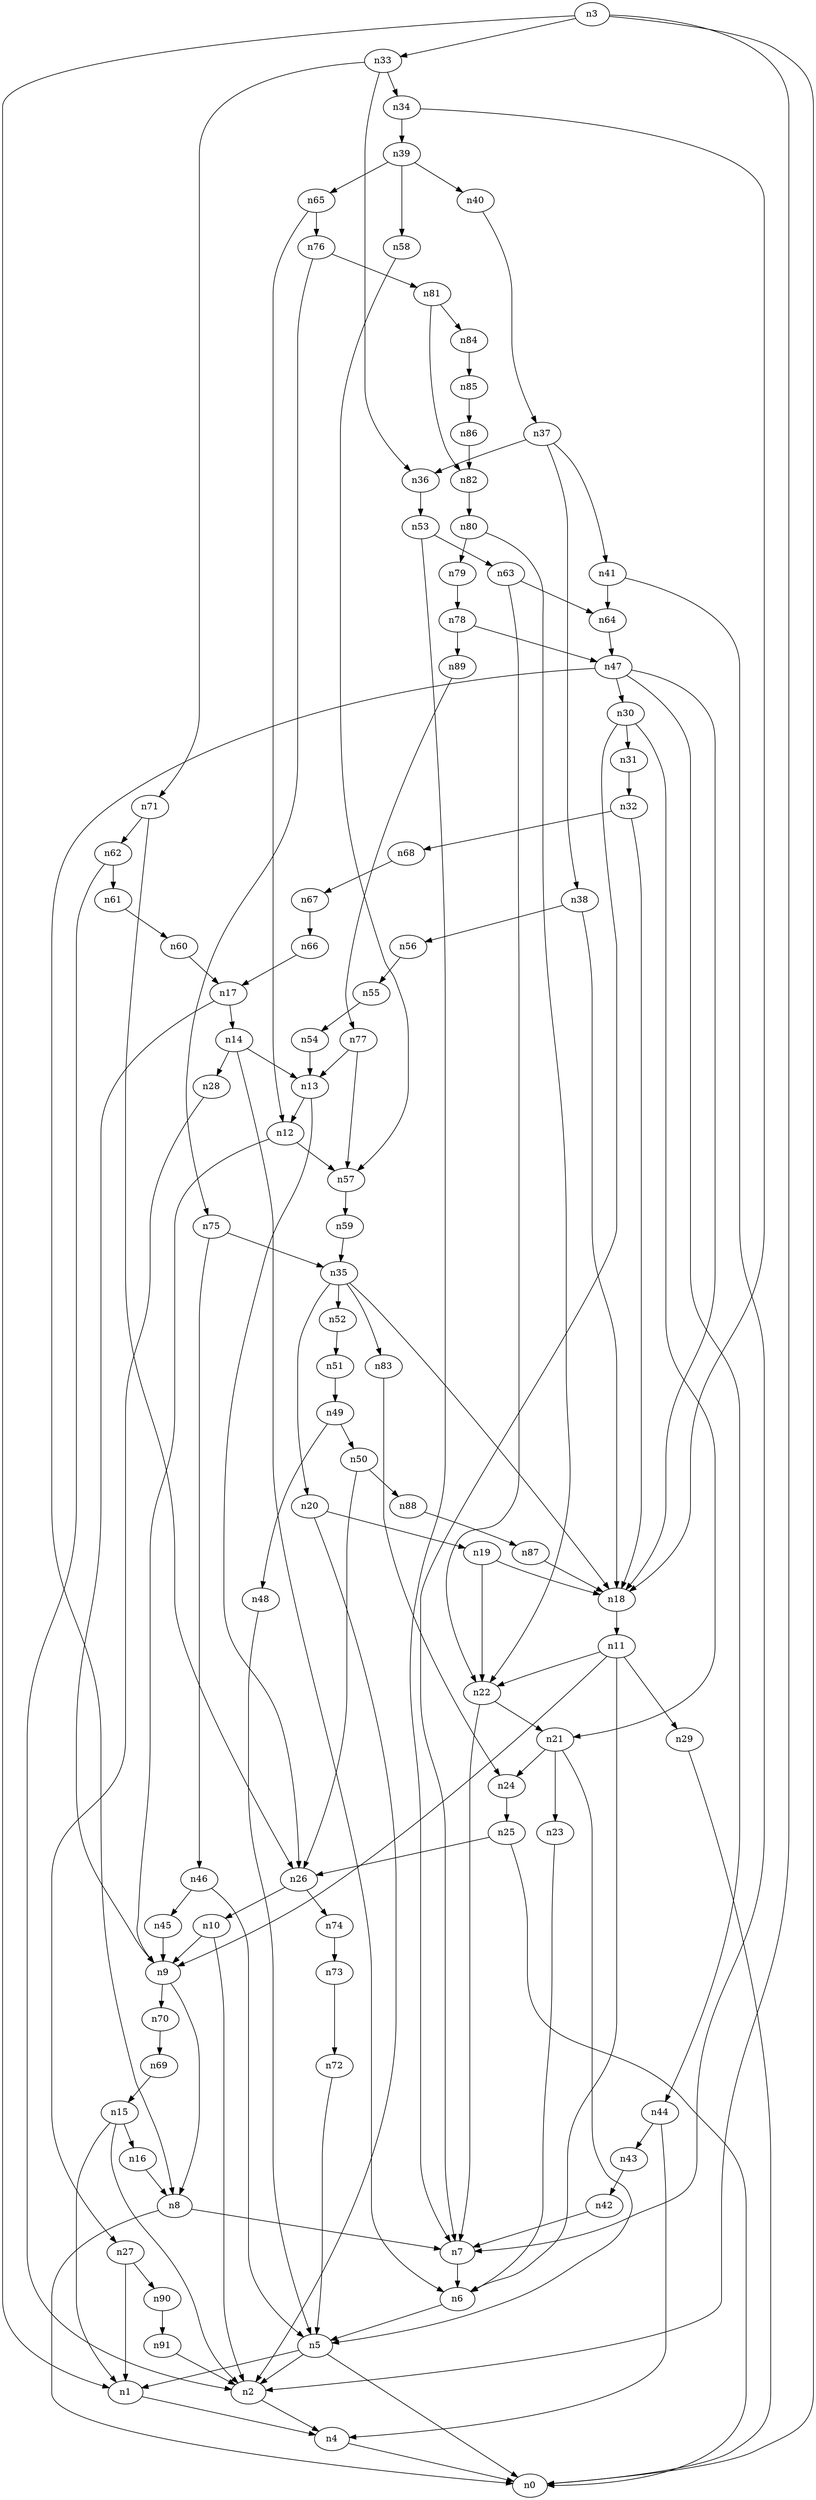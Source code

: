 digraph G {
	n1 -> n4	 [_graphml_id=e4];
	n2 -> n4	 [_graphml_id=e7];
	n3 -> n0	 [_graphml_id=e0];
	n3 -> n1	 [_graphml_id=e3];
	n3 -> n2	 [_graphml_id=e6];
	n3 -> n33	 [_graphml_id=e51];
	n4 -> n0	 [_graphml_id=e1];
	n5 -> n0	 [_graphml_id=e2];
	n5 -> n1	 [_graphml_id=e5];
	n5 -> n2	 [_graphml_id=e8];
	n6 -> n5	 [_graphml_id=e9];
	n7 -> n6	 [_graphml_id=e10];
	n8 -> n0	 [_graphml_id=e12];
	n8 -> n7	 [_graphml_id=e11];
	n9 -> n8	 [_graphml_id=e13];
	n9 -> n70	 [_graphml_id=e113];
	n10 -> n2	 [_graphml_id=e15];
	n10 -> n9	 [_graphml_id=e14];
	n11 -> n6	 [_graphml_id=e17];
	n11 -> n9	 [_graphml_id=e16];
	n11 -> n22	 [_graphml_id=e33];
	n11 -> n29	 [_graphml_id=e45];
	n12 -> n9	 [_graphml_id=e18];
	n12 -> n57	 [_graphml_id=e91];
	n13 -> n12	 [_graphml_id=e19];
	n13 -> n26	 [_graphml_id=e66];
	n14 -> n6	 [_graphml_id=e21];
	n14 -> n13	 [_graphml_id=e20];
	n14 -> n28	 [_graphml_id=e43];
	n15 -> n1	 [_graphml_id=e22];
	n15 -> n2	 [_graphml_id=e96];
	n15 -> n16	 [_graphml_id=e23];
	n16 -> n8	 [_graphml_id=e24];
	n17 -> n9	 [_graphml_id=e26];
	n17 -> n14	 [_graphml_id=e25];
	n18 -> n11	 [_graphml_id=e27];
	n19 -> n18	 [_graphml_id=e28];
	n19 -> n22	 [_graphml_id=e56];
	n20 -> n2	 [_graphml_id=e30];
	n20 -> n19	 [_graphml_id=e29];
	n21 -> n5	 [_graphml_id=e31];
	n21 -> n23	 [_graphml_id=e35];
	n21 -> n24	 [_graphml_id=e37];
	n22 -> n7	 [_graphml_id=e36];
	n22 -> n21	 [_graphml_id=e32];
	n23 -> n6	 [_graphml_id=e34];
	n24 -> n25	 [_graphml_id=e38];
	n25 -> n0	 [_graphml_id=e46];
	n25 -> n26	 [_graphml_id=e39];
	n26 -> n10	 [_graphml_id=e40];
	n26 -> n74	 [_graphml_id=e120];
	n27 -> n1	 [_graphml_id=e41];
	n27 -> n90	 [_graphml_id=e147];
	n28 -> n27	 [_graphml_id=e42];
	n29 -> n0	 [_graphml_id=e44];
	n30 -> n7	 [_graphml_id=e136];
	n30 -> n21	 [_graphml_id=e47];
	n30 -> n31	 [_graphml_id=e48];
	n31 -> n32	 [_graphml_id=e49];
	n32 -> n18	 [_graphml_id=e50];
	n32 -> n68	 [_graphml_id=e110];
	n33 -> n34	 [_graphml_id=e52];
	n33 -> n36	 [_graphml_id=e57];
	n33 -> n71	 [_graphml_id=e114];
	n34 -> n18	 [_graphml_id=e53];
	n34 -> n39	 [_graphml_id=e61];
	n35 -> n18	 [_graphml_id=e54];
	n35 -> n20	 [_graphml_id=e55];
	n35 -> n52	 [_graphml_id=e83];
	n35 -> n83	 [_graphml_id=e134];
	n36 -> n53	 [_graphml_id=e84];
	n37 -> n36	 [_graphml_id=e58];
	n37 -> n38	 [_graphml_id=e59];
	n37 -> n41	 [_graphml_id=e64];
	n38 -> n18	 [_graphml_id=e60];
	n38 -> n56	 [_graphml_id=e90];
	n39 -> n40	 [_graphml_id=e62];
	n39 -> n58	 [_graphml_id=e93];
	n39 -> n65	 [_graphml_id=e104];
	n40 -> n37	 [_graphml_id=e63];
	n41 -> n7	 [_graphml_id=e65];
	n41 -> n64	 [_graphml_id=e103];
	n42 -> n7	 [_graphml_id=e67];
	n43 -> n42	 [_graphml_id=e68];
	n44 -> n4	 [_graphml_id=e70];
	n44 -> n43	 [_graphml_id=e69];
	n45 -> n9	 [_graphml_id=e71];
	n46 -> n5	 [_graphml_id=e73];
	n46 -> n45	 [_graphml_id=e72];
	n47 -> n8	 [_graphml_id=e75];
	n47 -> n18	 [_graphml_id=e74];
	n47 -> n30	 [_graphml_id=e76];
	n47 -> n44	 [_graphml_id=e86];
	n48 -> n5	 [_graphml_id=e77];
	n49 -> n48	 [_graphml_id=e78];
	n49 -> n50	 [_graphml_id=e79];
	n50 -> n26	 [_graphml_id=e80];
	n50 -> n88	 [_graphml_id=e143];
	n51 -> n49	 [_graphml_id=e81];
	n52 -> n51	 [_graphml_id=e82];
	n53 -> n7	 [_graphml_id=e85];
	n53 -> n63	 [_graphml_id=e101];
	n54 -> n13	 [_graphml_id=e87];
	n55 -> n54	 [_graphml_id=e88];
	n56 -> n55	 [_graphml_id=e89];
	n57 -> n59	 [_graphml_id=e94];
	n58 -> n57	 [_graphml_id=e92];
	n59 -> n35	 [_graphml_id=e95];
	n60 -> n17	 [_graphml_id=e97];
	n61 -> n60	 [_graphml_id=e98];
	n62 -> n2	 [_graphml_id=e100];
	n62 -> n61	 [_graphml_id=e99];
	n63 -> n22	 [_graphml_id=e106];
	n63 -> n64	 [_graphml_id=e102];
	n64 -> n47	 [_graphml_id=e146];
	n65 -> n12	 [_graphml_id=e105];
	n65 -> n76	 [_graphml_id=e123];
	n66 -> n17	 [_graphml_id=e107];
	n67 -> n66	 [_graphml_id=e108];
	n68 -> n67	 [_graphml_id=e109];
	n69 -> n15	 [_graphml_id=e111];
	n70 -> n69	 [_graphml_id=e112];
	n71 -> n26	 [_graphml_id=e115];
	n71 -> n62	 [_graphml_id=e116];
	n72 -> n5	 [_graphml_id=e117];
	n73 -> n72	 [_graphml_id=e118];
	n74 -> n73	 [_graphml_id=e119];
	n75 -> n35	 [_graphml_id=e121];
	n75 -> n46	 [_graphml_id=e126];
	n76 -> n75	 [_graphml_id=e122];
	n76 -> n81	 [_graphml_id=e131];
	n77 -> n13	 [_graphml_id=e125];
	n77 -> n57	 [_graphml_id=e124];
	n78 -> n47	 [_graphml_id=e127];
	n78 -> n89	 [_graphml_id=e144];
	n79 -> n78	 [_graphml_id=e128];
	n80 -> n22	 [_graphml_id=e130];
	n80 -> n79	 [_graphml_id=e129];
	n81 -> n82	 [_graphml_id=e132];
	n81 -> n84	 [_graphml_id=e137];
	n82 -> n80	 [_graphml_id=e133];
	n83 -> n24	 [_graphml_id=e135];
	n84 -> n85	 [_graphml_id=e138];
	n85 -> n86	 [_graphml_id=e139];
	n86 -> n82	 [_graphml_id=e140];
	n87 -> n18	 [_graphml_id=e141];
	n88 -> n87	 [_graphml_id=e142];
	n89 -> n77	 [_graphml_id=e145];
	n90 -> n91	 [_graphml_id=e148];
	n91 -> n2	 [_graphml_id=e149];
}
